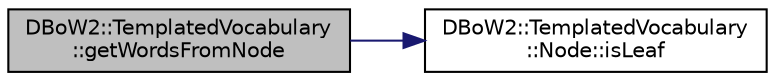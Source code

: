 digraph "DBoW2::TemplatedVocabulary::getWordsFromNode"
{
  edge [fontname="Helvetica",fontsize="10",labelfontname="Helvetica",labelfontsize="10"];
  node [fontname="Helvetica",fontsize="10",shape=record];
  rankdir="LR";
  Node42 [label="DBoW2::TemplatedVocabulary\l::getWordsFromNode",height=0.2,width=0.4,color="black", fillcolor="grey75", style="filled", fontcolor="black"];
  Node42 -> Node43 [color="midnightblue",fontsize="10",style="solid",fontname="Helvetica"];
  Node43 [label="DBoW2::TemplatedVocabulary\l::Node::isLeaf",height=0.2,width=0.4,color="black", fillcolor="white", style="filled",URL="$struct_d_bo_w2_1_1_templated_vocabulary_1_1_node.html#a050a0ee173dd58475dd2ab84e6f215e8"];
}
